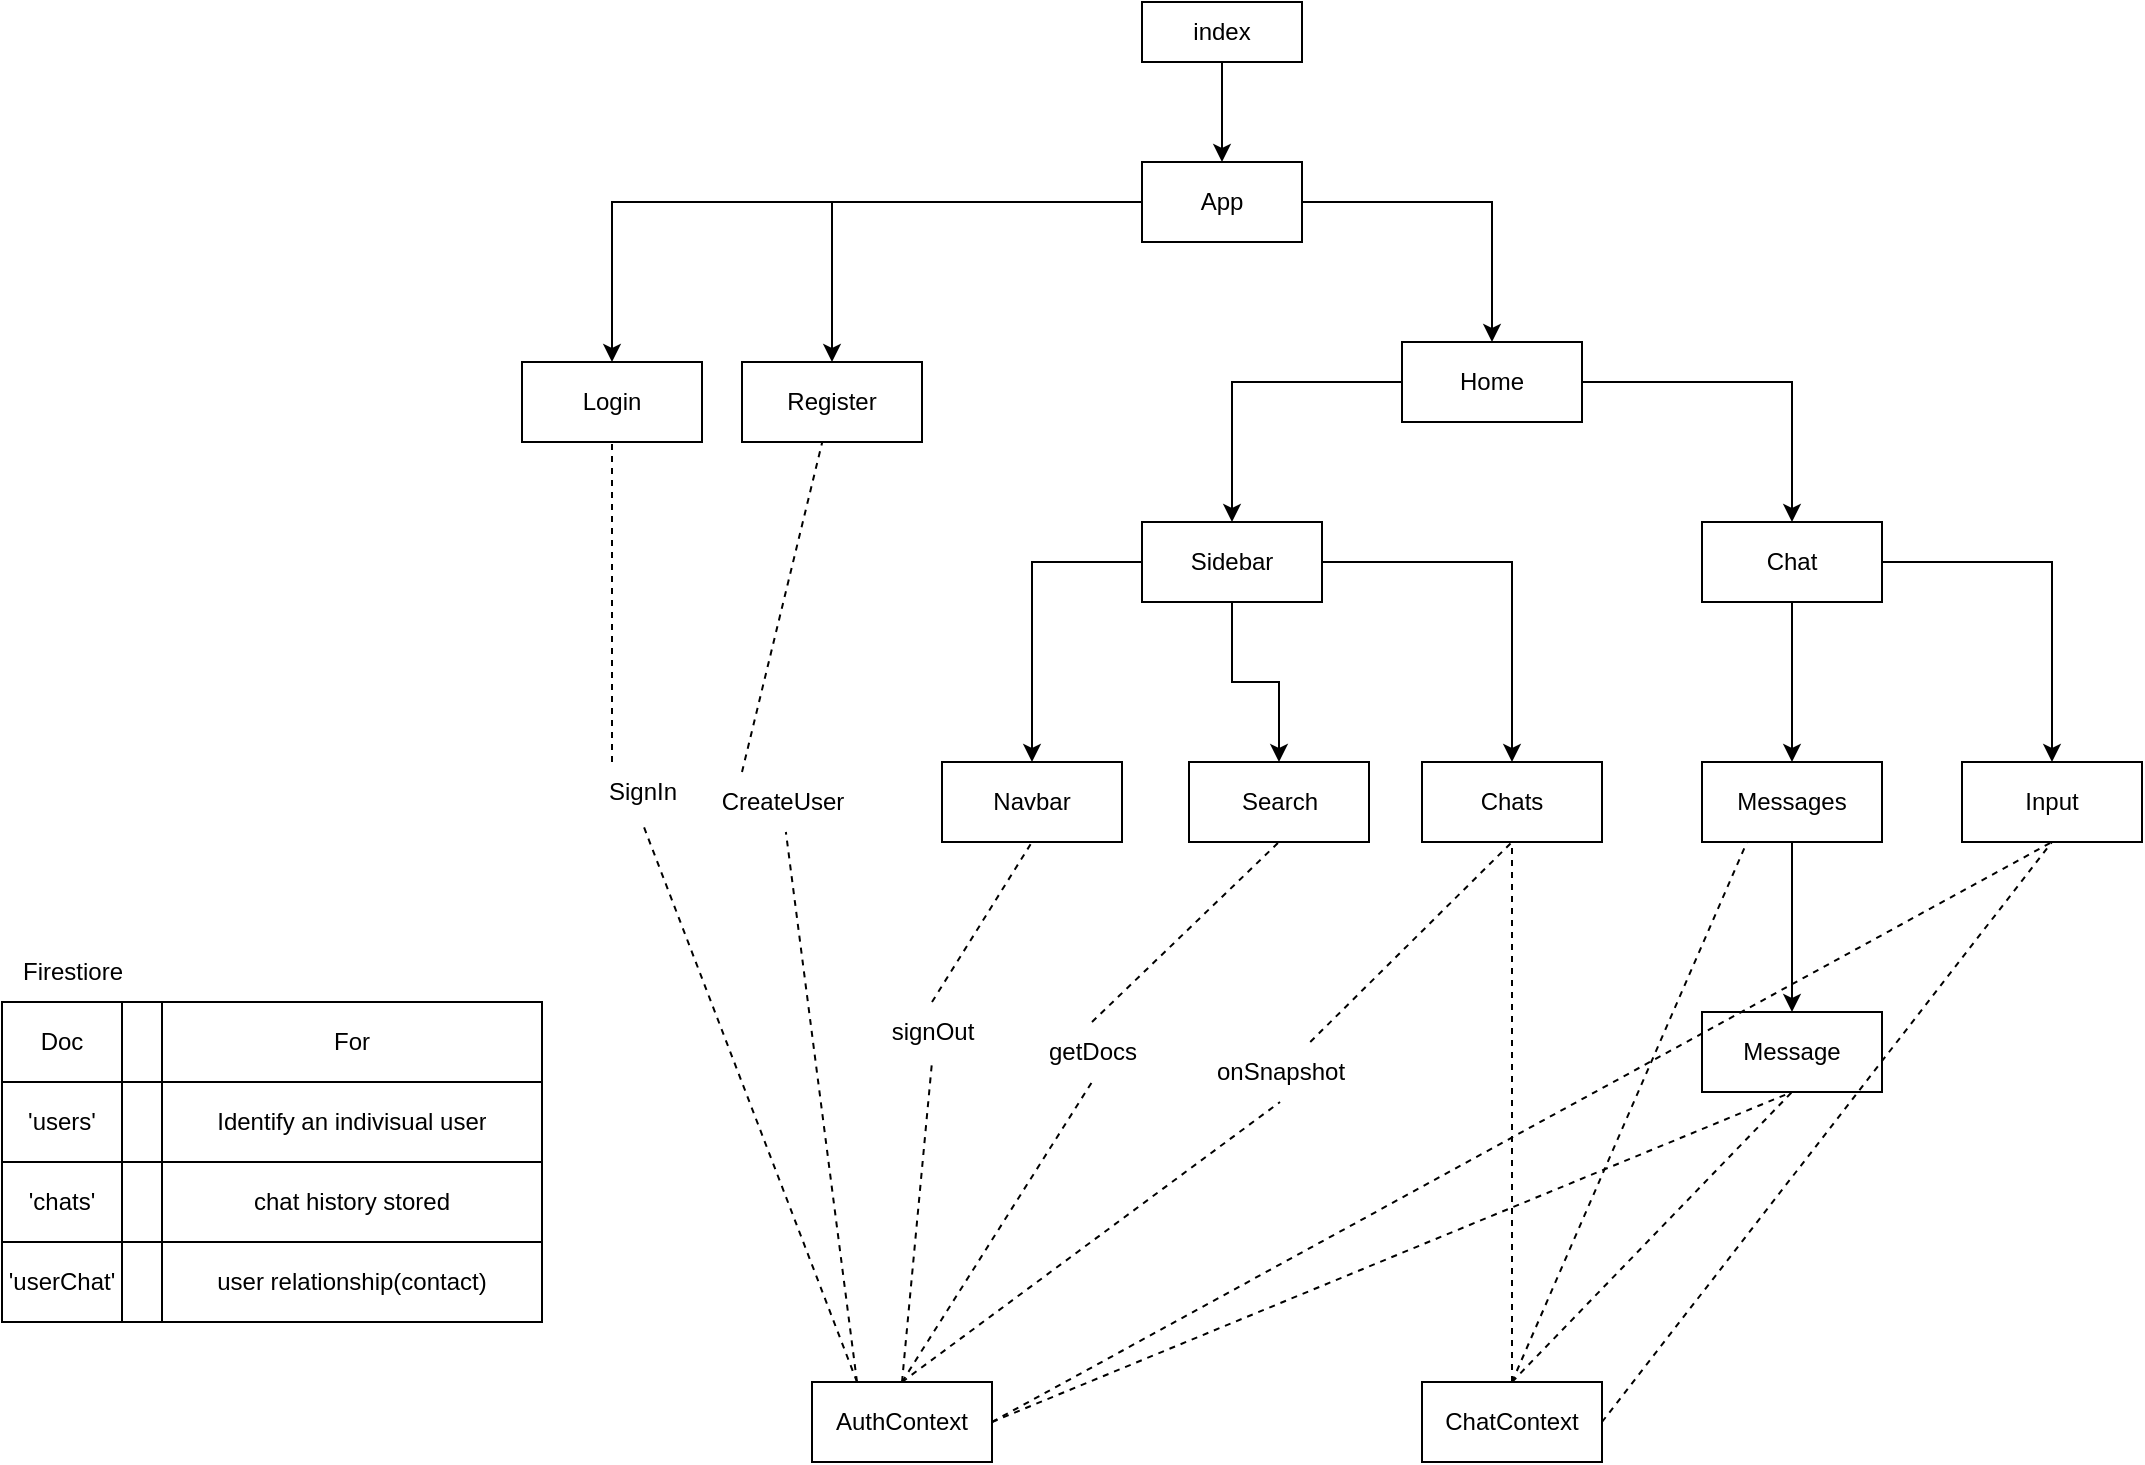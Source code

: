 <mxfile version="20.3.3" type="device"><diagram id="664AAXoMn7rFdeUb2KNk" name="Page-1"><mxGraphModel dx="2489" dy="754" grid="1" gridSize="10" guides="1" tooltips="1" connect="1" arrows="1" fold="1" page="1" pageScale="1" pageWidth="827" pageHeight="1169" math="0" shadow="0"><root><mxCell id="0"/><mxCell id="1" parent="0"/><mxCell id="OCtW4z97-jUj1-vAKQaU-16" style="edgeStyle=orthogonalEdgeStyle;rounded=0;orthogonalLoop=1;jettySize=auto;html=1;entryX=0.5;entryY=0;entryDx=0;entryDy=0;" edge="1" parent="1" source="OCtW4z97-jUj1-vAKQaU-1" target="OCtW4z97-jUj1-vAKQaU-2"><mxGeometry relative="1" as="geometry"/></mxCell><mxCell id="OCtW4z97-jUj1-vAKQaU-1" value="index" style="rounded=0;whiteSpace=wrap;html=1;" vertex="1" parent="1"><mxGeometry x="300" y="130" width="80" height="30" as="geometry"/></mxCell><mxCell id="OCtW4z97-jUj1-vAKQaU-17" style="edgeStyle=orthogonalEdgeStyle;rounded=0;orthogonalLoop=1;jettySize=auto;html=1;entryX=0.5;entryY=0;entryDx=0;entryDy=0;" edge="1" parent="1" source="OCtW4z97-jUj1-vAKQaU-2" target="OCtW4z97-jUj1-vAKQaU-11"><mxGeometry relative="1" as="geometry"/></mxCell><mxCell id="OCtW4z97-jUj1-vAKQaU-18" style="edgeStyle=orthogonalEdgeStyle;rounded=0;orthogonalLoop=1;jettySize=auto;html=1;entryX=0.5;entryY=0;entryDx=0;entryDy=0;" edge="1" parent="1" source="OCtW4z97-jUj1-vAKQaU-2" target="OCtW4z97-jUj1-vAKQaU-12"><mxGeometry relative="1" as="geometry"/></mxCell><mxCell id="OCtW4z97-jUj1-vAKQaU-19" style="edgeStyle=orthogonalEdgeStyle;rounded=0;orthogonalLoop=1;jettySize=auto;html=1;entryX=0.5;entryY=0;entryDx=0;entryDy=0;" edge="1" parent="1" source="OCtW4z97-jUj1-vAKQaU-2" target="OCtW4z97-jUj1-vAKQaU-13"><mxGeometry relative="1" as="geometry"/></mxCell><mxCell id="OCtW4z97-jUj1-vAKQaU-2" value="App" style="rounded=0;whiteSpace=wrap;html=1;" vertex="1" parent="1"><mxGeometry x="300" y="210" width="80" height="40" as="geometry"/></mxCell><mxCell id="OCtW4z97-jUj1-vAKQaU-3" value="Input" style="rounded=0;whiteSpace=wrap;html=1;" vertex="1" parent="1"><mxGeometry x="710" y="510" width="90" height="40" as="geometry"/></mxCell><mxCell id="OCtW4z97-jUj1-vAKQaU-27" style="edgeStyle=orthogonalEdgeStyle;rounded=0;orthogonalLoop=1;jettySize=auto;html=1;" edge="1" parent="1" source="OCtW4z97-jUj1-vAKQaU-4" target="OCtW4z97-jUj1-vAKQaU-15"><mxGeometry relative="1" as="geometry"/></mxCell><mxCell id="OCtW4z97-jUj1-vAKQaU-4" value="Messages" style="rounded=0;whiteSpace=wrap;html=1;" vertex="1" parent="1"><mxGeometry x="580" y="510" width="90" height="40" as="geometry"/></mxCell><mxCell id="OCtW4z97-jUj1-vAKQaU-5" value="Chats" style="rounded=0;whiteSpace=wrap;html=1;" vertex="1" parent="1"><mxGeometry x="440" y="510" width="90" height="40" as="geometry"/></mxCell><mxCell id="OCtW4z97-jUj1-vAKQaU-6" value="Search" style="rounded=0;whiteSpace=wrap;html=1;" vertex="1" parent="1"><mxGeometry x="323.5" y="510" width="90" height="40" as="geometry"/></mxCell><mxCell id="OCtW4z97-jUj1-vAKQaU-7" value="Navbar" style="rounded=0;whiteSpace=wrap;html=1;" vertex="1" parent="1"><mxGeometry x="200" y="510" width="90" height="40" as="geometry"/></mxCell><mxCell id="OCtW4z97-jUj1-vAKQaU-25" style="edgeStyle=orthogonalEdgeStyle;rounded=0;orthogonalLoop=1;jettySize=auto;html=1;entryX=0.5;entryY=0;entryDx=0;entryDy=0;" edge="1" parent="1" source="OCtW4z97-jUj1-vAKQaU-8" target="OCtW4z97-jUj1-vAKQaU-4"><mxGeometry relative="1" as="geometry"/></mxCell><mxCell id="OCtW4z97-jUj1-vAKQaU-26" style="edgeStyle=orthogonalEdgeStyle;rounded=0;orthogonalLoop=1;jettySize=auto;html=1;entryX=0.5;entryY=0;entryDx=0;entryDy=0;" edge="1" parent="1" source="OCtW4z97-jUj1-vAKQaU-8" target="OCtW4z97-jUj1-vAKQaU-3"><mxGeometry relative="1" as="geometry"/></mxCell><mxCell id="OCtW4z97-jUj1-vAKQaU-8" value="Chat" style="rounded=0;whiteSpace=wrap;html=1;" vertex="1" parent="1"><mxGeometry x="580" y="390" width="90" height="40" as="geometry"/></mxCell><mxCell id="OCtW4z97-jUj1-vAKQaU-22" style="edgeStyle=orthogonalEdgeStyle;rounded=0;orthogonalLoop=1;jettySize=auto;html=1;entryX=0.5;entryY=0;entryDx=0;entryDy=0;" edge="1" parent="1" source="OCtW4z97-jUj1-vAKQaU-9" target="OCtW4z97-jUj1-vAKQaU-7"><mxGeometry relative="1" as="geometry"/></mxCell><mxCell id="OCtW4z97-jUj1-vAKQaU-23" style="edgeStyle=orthogonalEdgeStyle;rounded=0;orthogonalLoop=1;jettySize=auto;html=1;entryX=0.5;entryY=0;entryDx=0;entryDy=0;" edge="1" parent="1" source="OCtW4z97-jUj1-vAKQaU-9" target="OCtW4z97-jUj1-vAKQaU-6"><mxGeometry relative="1" as="geometry"/></mxCell><mxCell id="OCtW4z97-jUj1-vAKQaU-24" style="edgeStyle=orthogonalEdgeStyle;rounded=0;orthogonalLoop=1;jettySize=auto;html=1;entryX=0.5;entryY=0;entryDx=0;entryDy=0;" edge="1" parent="1" source="OCtW4z97-jUj1-vAKQaU-9" target="OCtW4z97-jUj1-vAKQaU-5"><mxGeometry relative="1" as="geometry"/></mxCell><mxCell id="OCtW4z97-jUj1-vAKQaU-9" value="Sidebar" style="rounded=0;whiteSpace=wrap;html=1;" vertex="1" parent="1"><mxGeometry x="300" y="390" width="90" height="40" as="geometry"/></mxCell><mxCell id="OCtW4z97-jUj1-vAKQaU-10" value="AuthContext" style="rounded=0;whiteSpace=wrap;html=1;" vertex="1" parent="1"><mxGeometry x="135" y="820" width="90" height="40" as="geometry"/></mxCell><mxCell id="OCtW4z97-jUj1-vAKQaU-20" style="edgeStyle=orthogonalEdgeStyle;rounded=0;orthogonalLoop=1;jettySize=auto;html=1;entryX=0.5;entryY=0;entryDx=0;entryDy=0;" edge="1" parent="1" source="OCtW4z97-jUj1-vAKQaU-11" target="OCtW4z97-jUj1-vAKQaU-9"><mxGeometry relative="1" as="geometry"/></mxCell><mxCell id="OCtW4z97-jUj1-vAKQaU-21" style="edgeStyle=orthogonalEdgeStyle;rounded=0;orthogonalLoop=1;jettySize=auto;html=1;entryX=0.5;entryY=0;entryDx=0;entryDy=0;" edge="1" parent="1" source="OCtW4z97-jUj1-vAKQaU-11" target="OCtW4z97-jUj1-vAKQaU-8"><mxGeometry relative="1" as="geometry"/></mxCell><mxCell id="OCtW4z97-jUj1-vAKQaU-11" value="Home" style="rounded=0;whiteSpace=wrap;html=1;" vertex="1" parent="1"><mxGeometry x="430" y="300" width="90" height="40" as="geometry"/></mxCell><mxCell id="OCtW4z97-jUj1-vAKQaU-12" value="Register" style="rounded=0;whiteSpace=wrap;html=1;" vertex="1" parent="1"><mxGeometry x="100" y="310" width="90" height="40" as="geometry"/></mxCell><mxCell id="OCtW4z97-jUj1-vAKQaU-13" value="Login" style="rounded=0;whiteSpace=wrap;html=1;" vertex="1" parent="1"><mxGeometry x="-10" y="310" width="90" height="40" as="geometry"/></mxCell><mxCell id="OCtW4z97-jUj1-vAKQaU-15" value="Message" style="rounded=0;whiteSpace=wrap;html=1;" vertex="1" parent="1"><mxGeometry x="580" y="635" width="90" height="40" as="geometry"/></mxCell><mxCell id="OCtW4z97-jUj1-vAKQaU-28" value="ChatContext" style="rounded=0;whiteSpace=wrap;html=1;" vertex="1" parent="1"><mxGeometry x="440" y="820" width="90" height="40" as="geometry"/></mxCell><mxCell id="OCtW4z97-jUj1-vAKQaU-29" value="" style="endArrow=none;dashed=1;html=1;rounded=0;exitX=0.25;exitY=0;exitDx=0;exitDy=0;entryX=0.5;entryY=1;entryDx=0;entryDy=0;startArrow=none;" edge="1" parent="1" source="OCtW4z97-jUj1-vAKQaU-30" target="OCtW4z97-jUj1-vAKQaU-13"><mxGeometry width="50" height="50" relative="1" as="geometry"><mxPoint x="390" y="410" as="sourcePoint"/><mxPoint x="440" y="360" as="targetPoint"/></mxGeometry></mxCell><mxCell id="OCtW4z97-jUj1-vAKQaU-32" value="" style="endArrow=none;dashed=1;html=1;rounded=0;exitX=0.25;exitY=0;exitDx=0;exitDy=0;startArrow=none;" edge="1" parent="1" source="OCtW4z97-jUj1-vAKQaU-33" target="OCtW4z97-jUj1-vAKQaU-12"><mxGeometry width="50" height="50" relative="1" as="geometry"><mxPoint x="390" y="410" as="sourcePoint"/><mxPoint x="440" y="360" as="targetPoint"/></mxGeometry></mxCell><mxCell id="OCtW4z97-jUj1-vAKQaU-37" value="" style="endArrow=none;dashed=1;html=1;rounded=0;exitX=0.5;exitY=0;exitDx=0;exitDy=0;entryX=0.5;entryY=1;entryDx=0;entryDy=0;startArrow=none;" edge="1" parent="1" source="OCtW4z97-jUj1-vAKQaU-46" target="OCtW4z97-jUj1-vAKQaU-6"><mxGeometry width="50" height="50" relative="1" as="geometry"><mxPoint x="390" y="510" as="sourcePoint"/><mxPoint x="440" y="460" as="targetPoint"/></mxGeometry></mxCell><mxCell id="OCtW4z97-jUj1-vAKQaU-41" value="" style="endArrow=none;dashed=1;html=1;rounded=0;exitX=0.5;exitY=0;exitDx=0;exitDy=0;entryX=0.5;entryY=1;entryDx=0;entryDy=0;startArrow=none;" edge="1" parent="1" source="OCtW4z97-jUj1-vAKQaU-35" target="OCtW4z97-jUj1-vAKQaU-7"><mxGeometry width="50" height="50" relative="1" as="geometry"><mxPoint x="95" y="820" as="sourcePoint"/><mxPoint x="195" y="680" as="targetPoint"/></mxGeometry></mxCell><mxCell id="OCtW4z97-jUj1-vAKQaU-30" value="SignIn" style="text;html=1;align=center;verticalAlign=middle;resizable=0;points=[];autosize=1;strokeColor=none;fillColor=none;" vertex="1" parent="1"><mxGeometry x="20" y="510" width="60" height="30" as="geometry"/></mxCell><mxCell id="OCtW4z97-jUj1-vAKQaU-42" value="" style="endArrow=none;dashed=1;html=1;rounded=0;exitX=0.25;exitY=0;exitDx=0;exitDy=0;entryX=0.5;entryY=1;entryDx=0;entryDy=0;" edge="1" parent="1" source="OCtW4z97-jUj1-vAKQaU-10" target="OCtW4z97-jUj1-vAKQaU-30"><mxGeometry width="50" height="50" relative="1" as="geometry"><mxPoint x="72.5" y="820" as="sourcePoint"/><mxPoint x="35" y="350" as="targetPoint"/></mxGeometry></mxCell><mxCell id="OCtW4z97-jUj1-vAKQaU-33" value="CreateUser" style="text;html=1;align=center;verticalAlign=middle;resizable=0;points=[];autosize=1;strokeColor=none;fillColor=none;" vertex="1" parent="1"><mxGeometry x="80" y="515" width="80" height="30" as="geometry"/></mxCell><mxCell id="OCtW4z97-jUj1-vAKQaU-43" value="" style="endArrow=none;dashed=1;html=1;rounded=0;exitX=0.25;exitY=0;exitDx=0;exitDy=0;" edge="1" parent="1" source="OCtW4z97-jUj1-vAKQaU-10" target="OCtW4z97-jUj1-vAKQaU-33"><mxGeometry width="50" height="50" relative="1" as="geometry"><mxPoint x="72.5" y="820" as="sourcePoint"/><mxPoint x="142.041" y="350" as="targetPoint"/></mxGeometry></mxCell><mxCell id="OCtW4z97-jUj1-vAKQaU-35" value="signOut" style="text;html=1;align=center;verticalAlign=middle;resizable=0;points=[];autosize=1;strokeColor=none;fillColor=none;" vertex="1" parent="1"><mxGeometry x="165" y="630" width="60" height="30" as="geometry"/></mxCell><mxCell id="OCtW4z97-jUj1-vAKQaU-44" value="" style="endArrow=none;dashed=1;html=1;rounded=0;exitX=0.5;exitY=0;exitDx=0;exitDy=0;entryX=0.5;entryY=1;entryDx=0;entryDy=0;" edge="1" parent="1" source="OCtW4z97-jUj1-vAKQaU-10" target="OCtW4z97-jUj1-vAKQaU-35"><mxGeometry width="50" height="50" relative="1" as="geometry"><mxPoint x="95" y="820" as="sourcePoint"/><mxPoint x="245" y="550" as="targetPoint"/></mxGeometry></mxCell><mxCell id="OCtW4z97-jUj1-vAKQaU-45" value="" style="endArrow=none;dashed=1;html=1;rounded=0;entryX=0.5;entryY=1;entryDx=0;entryDy=0;startArrow=none;" edge="1" parent="1" source="OCtW4z97-jUj1-vAKQaU-48" target="OCtW4z97-jUj1-vAKQaU-5"><mxGeometry width="50" height="50" relative="1" as="geometry"><mxPoint x="180" y="820" as="sourcePoint"/><mxPoint x="440" y="460" as="targetPoint"/></mxGeometry></mxCell><mxCell id="OCtW4z97-jUj1-vAKQaU-46" value="getDocs" style="text;html=1;align=center;verticalAlign=middle;resizable=0;points=[];autosize=1;strokeColor=none;fillColor=none;" vertex="1" parent="1"><mxGeometry x="240" y="640" width="70" height="30" as="geometry"/></mxCell><mxCell id="OCtW4z97-jUj1-vAKQaU-47" value="" style="endArrow=none;dashed=1;html=1;rounded=0;exitX=0.5;exitY=0;exitDx=0;exitDy=0;entryX=0.5;entryY=1;entryDx=0;entryDy=0;" edge="1" parent="1" source="OCtW4z97-jUj1-vAKQaU-10" target="OCtW4z97-jUj1-vAKQaU-46"><mxGeometry width="50" height="50" relative="1" as="geometry"><mxPoint x="180" y="820" as="sourcePoint"/><mxPoint x="368.5" y="550" as="targetPoint"/></mxGeometry></mxCell><mxCell id="OCtW4z97-jUj1-vAKQaU-48" value="onSnapshot" style="text;html=1;align=center;verticalAlign=middle;resizable=0;points=[];autosize=1;strokeColor=none;fillColor=none;" vertex="1" parent="1"><mxGeometry x="324" y="650" width="90" height="30" as="geometry"/></mxCell><mxCell id="OCtW4z97-jUj1-vAKQaU-49" value="" style="endArrow=none;dashed=1;html=1;rounded=0;entryX=0.5;entryY=1;entryDx=0;entryDy=0;" edge="1" parent="1" target="OCtW4z97-jUj1-vAKQaU-48"><mxGeometry width="50" height="50" relative="1" as="geometry"><mxPoint x="180" y="820" as="sourcePoint"/><mxPoint x="485" y="550" as="targetPoint"/></mxGeometry></mxCell><mxCell id="OCtW4z97-jUj1-vAKQaU-58" value="" style="endArrow=none;dashed=1;html=1;rounded=0;exitX=0.5;exitY=0;exitDx=0;exitDy=0;entryX=0.5;entryY=1;entryDx=0;entryDy=0;" edge="1" parent="1" source="OCtW4z97-jUj1-vAKQaU-28" target="OCtW4z97-jUj1-vAKQaU-5"><mxGeometry width="50" height="50" relative="1" as="geometry"><mxPoint x="390" y="610" as="sourcePoint"/><mxPoint x="480" y="550" as="targetPoint"/></mxGeometry></mxCell><mxCell id="OCtW4z97-jUj1-vAKQaU-59" value="" style="endArrow=none;dashed=1;html=1;rounded=0;entryX=0.25;entryY=1;entryDx=0;entryDy=0;exitX=0.5;exitY=0;exitDx=0;exitDy=0;" edge="1" parent="1" source="OCtW4z97-jUj1-vAKQaU-28" target="OCtW4z97-jUj1-vAKQaU-4"><mxGeometry width="50" height="50" relative="1" as="geometry"><mxPoint x="390" y="610" as="sourcePoint"/><mxPoint x="440" y="560" as="targetPoint"/></mxGeometry></mxCell><mxCell id="OCtW4z97-jUj1-vAKQaU-60" value="" style="endArrow=none;dashed=1;html=1;rounded=0;entryX=0.5;entryY=1;entryDx=0;entryDy=0;exitX=0.5;exitY=0;exitDx=0;exitDy=0;" edge="1" parent="1" source="OCtW4z97-jUj1-vAKQaU-28" target="OCtW4z97-jUj1-vAKQaU-15"><mxGeometry width="50" height="50" relative="1" as="geometry"><mxPoint x="490" y="810" as="sourcePoint"/><mxPoint x="440" y="560" as="targetPoint"/></mxGeometry></mxCell><mxCell id="OCtW4z97-jUj1-vAKQaU-61" value="" style="endArrow=none;dashed=1;html=1;rounded=0;exitX=1;exitY=0.5;exitDx=0;exitDy=0;entryX=0.5;entryY=1;entryDx=0;entryDy=0;" edge="1" parent="1" source="OCtW4z97-jUj1-vAKQaU-10" target="OCtW4z97-jUj1-vAKQaU-15"><mxGeometry width="50" height="50" relative="1" as="geometry"><mxPoint x="390" y="610" as="sourcePoint"/><mxPoint x="440" y="560" as="targetPoint"/></mxGeometry></mxCell><mxCell id="OCtW4z97-jUj1-vAKQaU-62" value="" style="endArrow=none;dashed=1;html=1;rounded=0;entryX=0.5;entryY=1;entryDx=0;entryDy=0;exitX=1;exitY=0.5;exitDx=0;exitDy=0;" edge="1" parent="1" source="OCtW4z97-jUj1-vAKQaU-10" target="OCtW4z97-jUj1-vAKQaU-3"><mxGeometry width="50" height="50" relative="1" as="geometry"><mxPoint x="390" y="610" as="sourcePoint"/><mxPoint x="440" y="560" as="targetPoint"/></mxGeometry></mxCell><mxCell id="OCtW4z97-jUj1-vAKQaU-63" value="" style="endArrow=none;dashed=1;html=1;rounded=0;entryX=0.5;entryY=1;entryDx=0;entryDy=0;exitX=1;exitY=0.5;exitDx=0;exitDy=0;" edge="1" parent="1" source="OCtW4z97-jUj1-vAKQaU-28" target="OCtW4z97-jUj1-vAKQaU-3"><mxGeometry width="50" height="50" relative="1" as="geometry"><mxPoint x="580" y="820" as="sourcePoint"/><mxPoint x="440" y="560" as="targetPoint"/></mxGeometry></mxCell><mxCell id="OCtW4z97-jUj1-vAKQaU-65" value="" style="shape=table;html=1;whiteSpace=wrap;startSize=0;container=1;collapsible=0;childLayout=tableLayout;" vertex="1" parent="1"><mxGeometry x="-270" y="630" width="270" height="160" as="geometry"/></mxCell><mxCell id="OCtW4z97-jUj1-vAKQaU-70" value="" style="shape=tableRow;horizontal=0;startSize=0;swimlaneHead=0;swimlaneBody=0;top=0;left=0;bottom=0;right=0;collapsible=0;dropTarget=0;fillColor=none;points=[[0,0.5],[1,0.5]];portConstraint=eastwest;" vertex="1" parent="OCtW4z97-jUj1-vAKQaU-65"><mxGeometry width="270" height="40" as="geometry"/></mxCell><mxCell id="OCtW4z97-jUj1-vAKQaU-71" value="Doc" style="shape=partialRectangle;html=1;whiteSpace=wrap;connectable=0;fillColor=none;top=0;left=0;bottom=0;right=0;overflow=hidden;" vertex="1" parent="OCtW4z97-jUj1-vAKQaU-70"><mxGeometry width="60" height="40" as="geometry"><mxRectangle width="60" height="40" as="alternateBounds"/></mxGeometry></mxCell><mxCell id="OCtW4z97-jUj1-vAKQaU-72" value="" style="shape=partialRectangle;html=1;whiteSpace=wrap;connectable=0;fillColor=none;top=0;left=0;bottom=0;right=0;overflow=hidden;" vertex="1" parent="OCtW4z97-jUj1-vAKQaU-70"><mxGeometry x="60" width="20" height="40" as="geometry"><mxRectangle width="20" height="40" as="alternateBounds"/></mxGeometry></mxCell><mxCell id="OCtW4z97-jUj1-vAKQaU-73" value="For" style="shape=partialRectangle;html=1;whiteSpace=wrap;connectable=0;fillColor=none;top=0;left=0;bottom=0;right=0;overflow=hidden;" vertex="1" parent="OCtW4z97-jUj1-vAKQaU-70"><mxGeometry x="80" width="190" height="40" as="geometry"><mxRectangle width="190" height="40" as="alternateBounds"/></mxGeometry></mxCell><mxCell id="OCtW4z97-jUj1-vAKQaU-66" value="" style="shape=tableRow;horizontal=0;startSize=0;swimlaneHead=0;swimlaneBody=0;top=0;left=0;bottom=0;right=0;collapsible=0;dropTarget=0;fillColor=none;points=[[0,0.5],[1,0.5]];portConstraint=eastwest;" vertex="1" parent="OCtW4z97-jUj1-vAKQaU-65"><mxGeometry y="40" width="270" height="40" as="geometry"/></mxCell><mxCell id="OCtW4z97-jUj1-vAKQaU-67" value="'users'" style="shape=partialRectangle;html=1;whiteSpace=wrap;connectable=0;fillColor=none;top=0;left=0;bottom=0;right=0;overflow=hidden;" vertex="1" parent="OCtW4z97-jUj1-vAKQaU-66"><mxGeometry width="60" height="40" as="geometry"><mxRectangle width="60" height="40" as="alternateBounds"/></mxGeometry></mxCell><mxCell id="OCtW4z97-jUj1-vAKQaU-68" value="" style="shape=partialRectangle;html=1;whiteSpace=wrap;connectable=0;fillColor=none;top=0;left=0;bottom=0;right=0;overflow=hidden;" vertex="1" parent="OCtW4z97-jUj1-vAKQaU-66"><mxGeometry x="60" width="20" height="40" as="geometry"><mxRectangle width="20" height="40" as="alternateBounds"/></mxGeometry></mxCell><mxCell id="OCtW4z97-jUj1-vAKQaU-69" value="Identify an indivisual user" style="shape=partialRectangle;html=1;whiteSpace=wrap;connectable=0;fillColor=none;top=0;left=0;bottom=0;right=0;overflow=hidden;" vertex="1" parent="OCtW4z97-jUj1-vAKQaU-66"><mxGeometry x="80" width="190" height="40" as="geometry"><mxRectangle width="190" height="40" as="alternateBounds"/></mxGeometry></mxCell><mxCell id="OCtW4z97-jUj1-vAKQaU-74" value="" style="shape=tableRow;horizontal=0;startSize=0;swimlaneHead=0;swimlaneBody=0;top=0;left=0;bottom=0;right=0;collapsible=0;dropTarget=0;fillColor=none;points=[[0,0.5],[1,0.5]];portConstraint=eastwest;" vertex="1" parent="OCtW4z97-jUj1-vAKQaU-65"><mxGeometry y="80" width="270" height="40" as="geometry"/></mxCell><mxCell id="OCtW4z97-jUj1-vAKQaU-75" value="'chats'" style="shape=partialRectangle;html=1;whiteSpace=wrap;connectable=0;fillColor=none;top=0;left=0;bottom=0;right=0;overflow=hidden;" vertex="1" parent="OCtW4z97-jUj1-vAKQaU-74"><mxGeometry width="60" height="40" as="geometry"><mxRectangle width="60" height="40" as="alternateBounds"/></mxGeometry></mxCell><mxCell id="OCtW4z97-jUj1-vAKQaU-76" value="" style="shape=partialRectangle;html=1;whiteSpace=wrap;connectable=0;fillColor=none;top=0;left=0;bottom=0;right=0;overflow=hidden;" vertex="1" parent="OCtW4z97-jUj1-vAKQaU-74"><mxGeometry x="60" width="20" height="40" as="geometry"><mxRectangle width="20" height="40" as="alternateBounds"/></mxGeometry></mxCell><mxCell id="OCtW4z97-jUj1-vAKQaU-77" value="chat history stored" style="shape=partialRectangle;html=1;whiteSpace=wrap;connectable=0;fillColor=none;top=0;left=0;bottom=0;right=0;overflow=hidden;pointerEvents=1;" vertex="1" parent="OCtW4z97-jUj1-vAKQaU-74"><mxGeometry x="80" width="190" height="40" as="geometry"><mxRectangle width="190" height="40" as="alternateBounds"/></mxGeometry></mxCell><mxCell id="OCtW4z97-jUj1-vAKQaU-81" value="" style="shape=tableRow;horizontal=0;startSize=0;swimlaneHead=0;swimlaneBody=0;top=0;left=0;bottom=0;right=0;collapsible=0;dropTarget=0;fillColor=none;points=[[0,0.5],[1,0.5]];portConstraint=eastwest;" vertex="1" parent="OCtW4z97-jUj1-vAKQaU-65"><mxGeometry y="120" width="270" height="40" as="geometry"/></mxCell><mxCell id="OCtW4z97-jUj1-vAKQaU-82" value="'userChat'" style="shape=partialRectangle;html=1;whiteSpace=wrap;connectable=0;fillColor=none;top=0;left=0;bottom=0;right=0;overflow=hidden;" vertex="1" parent="OCtW4z97-jUj1-vAKQaU-81"><mxGeometry width="60" height="40" as="geometry"><mxRectangle width="60" height="40" as="alternateBounds"/></mxGeometry></mxCell><mxCell id="OCtW4z97-jUj1-vAKQaU-83" value="" style="shape=partialRectangle;html=1;whiteSpace=wrap;connectable=0;fillColor=none;top=0;left=0;bottom=0;right=0;overflow=hidden;" vertex="1" parent="OCtW4z97-jUj1-vAKQaU-81"><mxGeometry x="60" width="20" height="40" as="geometry"><mxRectangle width="20" height="40" as="alternateBounds"/></mxGeometry></mxCell><mxCell id="OCtW4z97-jUj1-vAKQaU-84" value="user relationship(contact)" style="shape=partialRectangle;html=1;whiteSpace=wrap;connectable=0;fillColor=none;top=0;left=0;bottom=0;right=0;overflow=hidden;" vertex="1" parent="OCtW4z97-jUj1-vAKQaU-81"><mxGeometry x="80" width="190" height="40" as="geometry"><mxRectangle width="190" height="40" as="alternateBounds"/></mxGeometry></mxCell><mxCell id="OCtW4z97-jUj1-vAKQaU-109" value="Firestiore" style="text;html=1;align=center;verticalAlign=middle;resizable=0;points=[];autosize=1;strokeColor=none;fillColor=none;" vertex="1" parent="1"><mxGeometry x="-270" y="600" width="70" height="30" as="geometry"/></mxCell></root></mxGraphModel></diagram></mxfile>